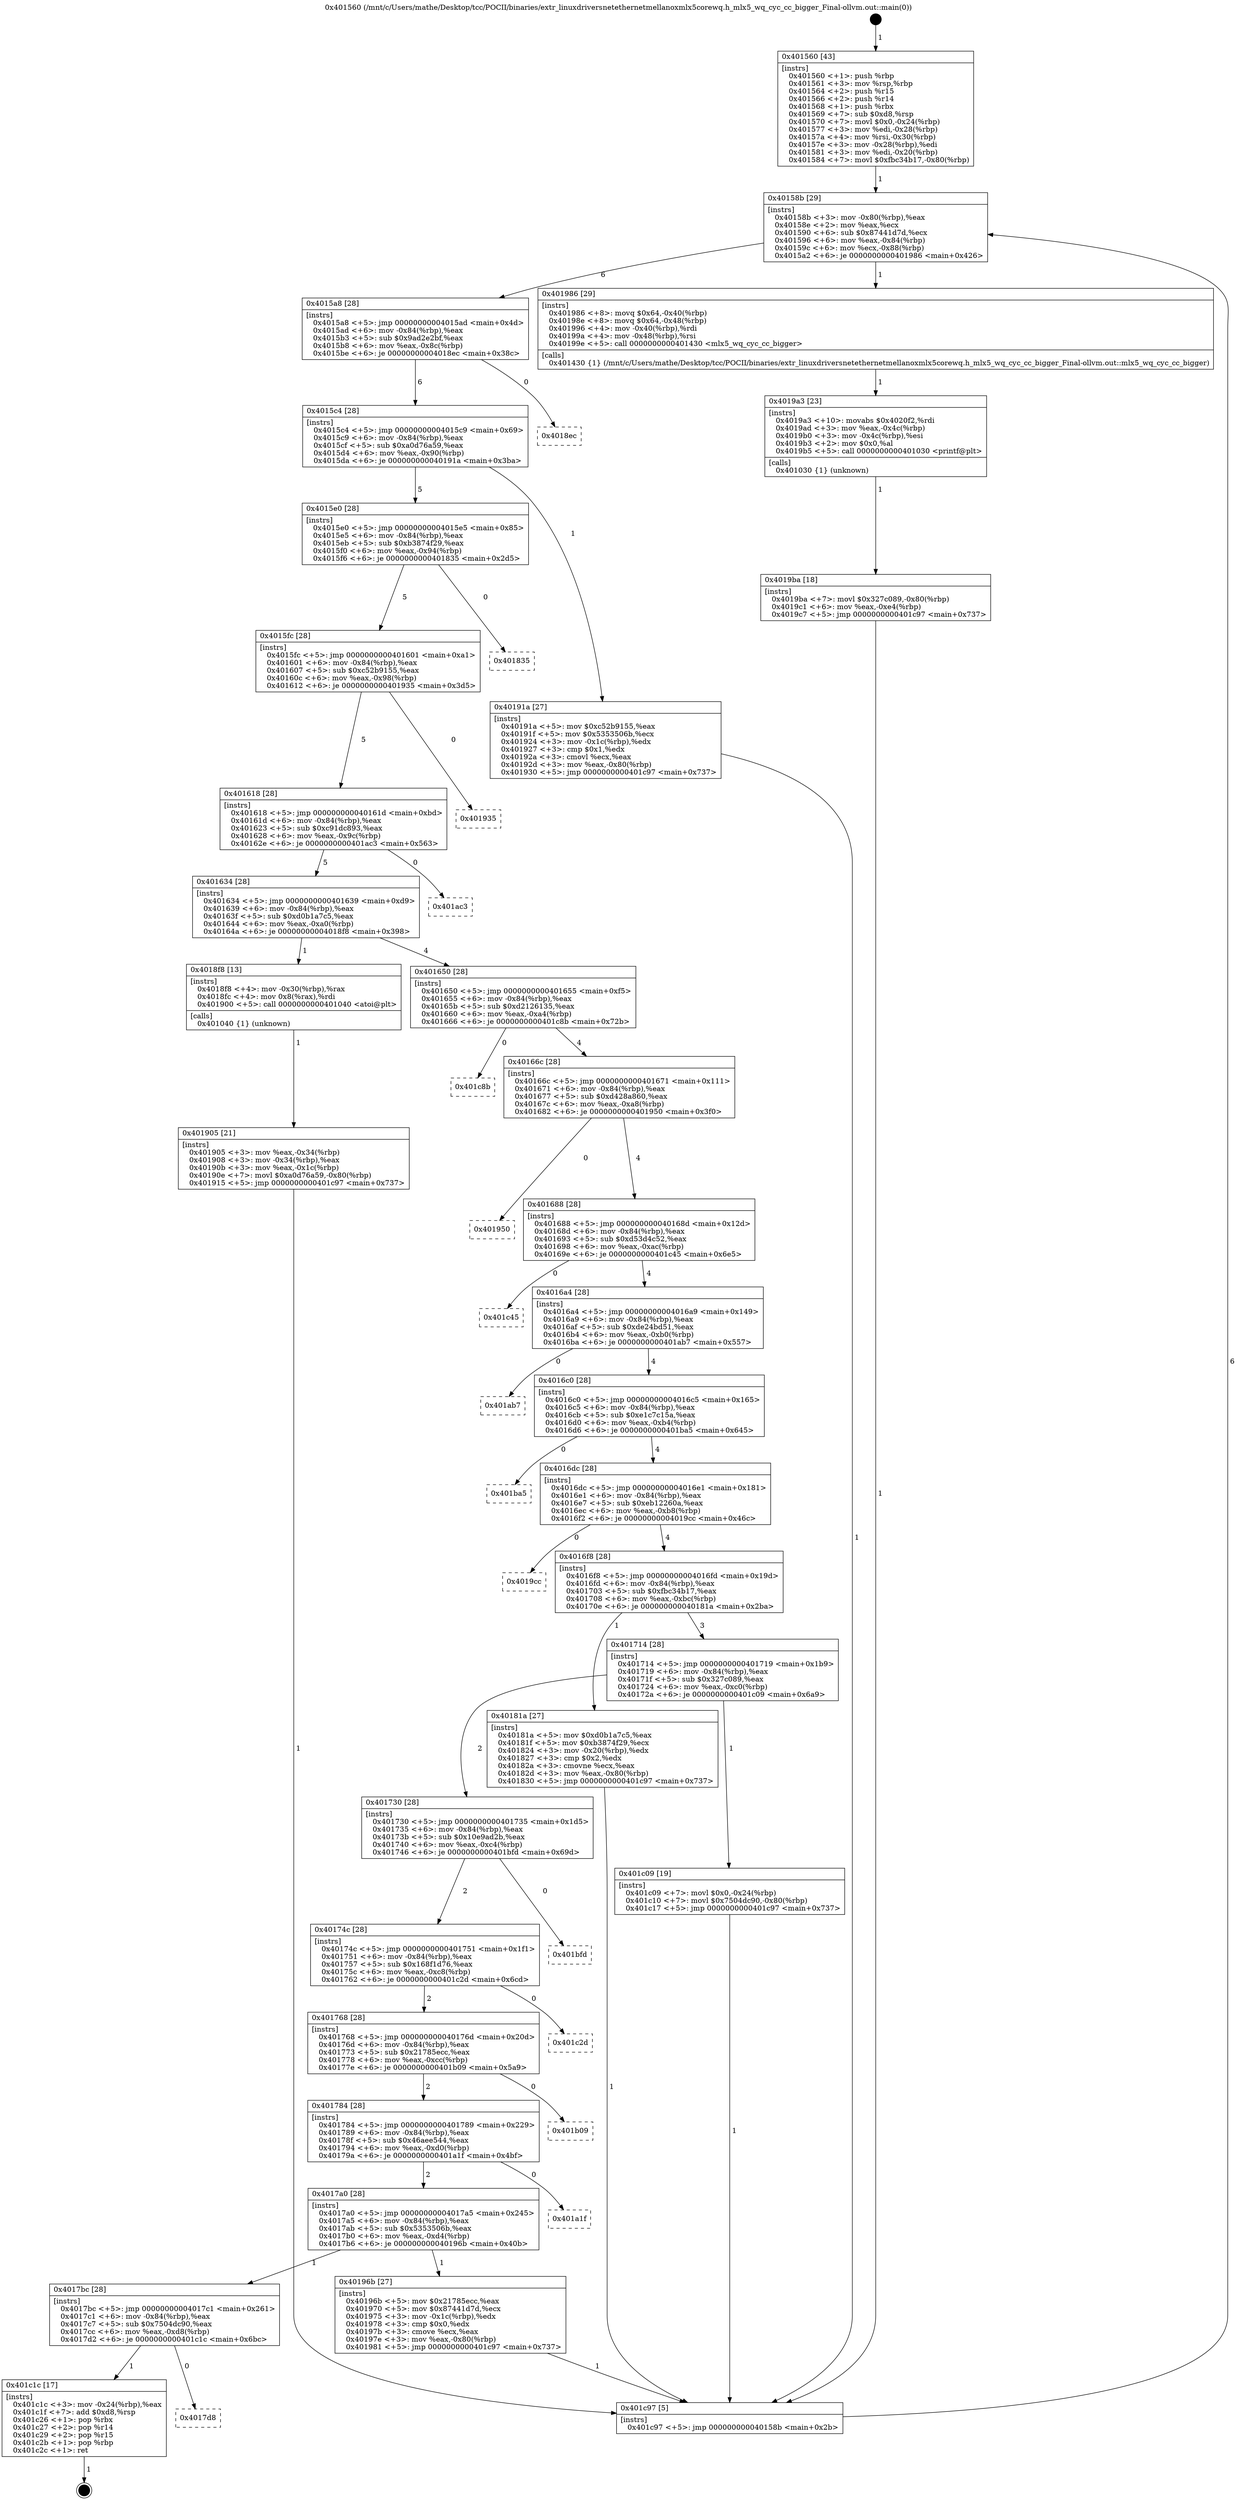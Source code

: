 digraph "0x401560" {
  label = "0x401560 (/mnt/c/Users/mathe/Desktop/tcc/POCII/binaries/extr_linuxdriversnetethernetmellanoxmlx5corewq.h_mlx5_wq_cyc_cc_bigger_Final-ollvm.out::main(0))"
  labelloc = "t"
  node[shape=record]

  Entry [label="",width=0.3,height=0.3,shape=circle,fillcolor=black,style=filled]
  "0x40158b" [label="{
     0x40158b [29]\l
     | [instrs]\l
     &nbsp;&nbsp;0x40158b \<+3\>: mov -0x80(%rbp),%eax\l
     &nbsp;&nbsp;0x40158e \<+2\>: mov %eax,%ecx\l
     &nbsp;&nbsp;0x401590 \<+6\>: sub $0x87441d7d,%ecx\l
     &nbsp;&nbsp;0x401596 \<+6\>: mov %eax,-0x84(%rbp)\l
     &nbsp;&nbsp;0x40159c \<+6\>: mov %ecx,-0x88(%rbp)\l
     &nbsp;&nbsp;0x4015a2 \<+6\>: je 0000000000401986 \<main+0x426\>\l
  }"]
  "0x401986" [label="{
     0x401986 [29]\l
     | [instrs]\l
     &nbsp;&nbsp;0x401986 \<+8\>: movq $0x64,-0x40(%rbp)\l
     &nbsp;&nbsp;0x40198e \<+8\>: movq $0x64,-0x48(%rbp)\l
     &nbsp;&nbsp;0x401996 \<+4\>: mov -0x40(%rbp),%rdi\l
     &nbsp;&nbsp;0x40199a \<+4\>: mov -0x48(%rbp),%rsi\l
     &nbsp;&nbsp;0x40199e \<+5\>: call 0000000000401430 \<mlx5_wq_cyc_cc_bigger\>\l
     | [calls]\l
     &nbsp;&nbsp;0x401430 \{1\} (/mnt/c/Users/mathe/Desktop/tcc/POCII/binaries/extr_linuxdriversnetethernetmellanoxmlx5corewq.h_mlx5_wq_cyc_cc_bigger_Final-ollvm.out::mlx5_wq_cyc_cc_bigger)\l
  }"]
  "0x4015a8" [label="{
     0x4015a8 [28]\l
     | [instrs]\l
     &nbsp;&nbsp;0x4015a8 \<+5\>: jmp 00000000004015ad \<main+0x4d\>\l
     &nbsp;&nbsp;0x4015ad \<+6\>: mov -0x84(%rbp),%eax\l
     &nbsp;&nbsp;0x4015b3 \<+5\>: sub $0x9ad2e2bf,%eax\l
     &nbsp;&nbsp;0x4015b8 \<+6\>: mov %eax,-0x8c(%rbp)\l
     &nbsp;&nbsp;0x4015be \<+6\>: je 00000000004018ec \<main+0x38c\>\l
  }"]
  Exit [label="",width=0.3,height=0.3,shape=circle,fillcolor=black,style=filled,peripheries=2]
  "0x4018ec" [label="{
     0x4018ec\l
  }", style=dashed]
  "0x4015c4" [label="{
     0x4015c4 [28]\l
     | [instrs]\l
     &nbsp;&nbsp;0x4015c4 \<+5\>: jmp 00000000004015c9 \<main+0x69\>\l
     &nbsp;&nbsp;0x4015c9 \<+6\>: mov -0x84(%rbp),%eax\l
     &nbsp;&nbsp;0x4015cf \<+5\>: sub $0xa0d76a59,%eax\l
     &nbsp;&nbsp;0x4015d4 \<+6\>: mov %eax,-0x90(%rbp)\l
     &nbsp;&nbsp;0x4015da \<+6\>: je 000000000040191a \<main+0x3ba\>\l
  }"]
  "0x4017d8" [label="{
     0x4017d8\l
  }", style=dashed]
  "0x40191a" [label="{
     0x40191a [27]\l
     | [instrs]\l
     &nbsp;&nbsp;0x40191a \<+5\>: mov $0xc52b9155,%eax\l
     &nbsp;&nbsp;0x40191f \<+5\>: mov $0x5353506b,%ecx\l
     &nbsp;&nbsp;0x401924 \<+3\>: mov -0x1c(%rbp),%edx\l
     &nbsp;&nbsp;0x401927 \<+3\>: cmp $0x1,%edx\l
     &nbsp;&nbsp;0x40192a \<+3\>: cmovl %ecx,%eax\l
     &nbsp;&nbsp;0x40192d \<+3\>: mov %eax,-0x80(%rbp)\l
     &nbsp;&nbsp;0x401930 \<+5\>: jmp 0000000000401c97 \<main+0x737\>\l
  }"]
  "0x4015e0" [label="{
     0x4015e0 [28]\l
     | [instrs]\l
     &nbsp;&nbsp;0x4015e0 \<+5\>: jmp 00000000004015e5 \<main+0x85\>\l
     &nbsp;&nbsp;0x4015e5 \<+6\>: mov -0x84(%rbp),%eax\l
     &nbsp;&nbsp;0x4015eb \<+5\>: sub $0xb3874f29,%eax\l
     &nbsp;&nbsp;0x4015f0 \<+6\>: mov %eax,-0x94(%rbp)\l
     &nbsp;&nbsp;0x4015f6 \<+6\>: je 0000000000401835 \<main+0x2d5\>\l
  }"]
  "0x401c1c" [label="{
     0x401c1c [17]\l
     | [instrs]\l
     &nbsp;&nbsp;0x401c1c \<+3\>: mov -0x24(%rbp),%eax\l
     &nbsp;&nbsp;0x401c1f \<+7\>: add $0xd8,%rsp\l
     &nbsp;&nbsp;0x401c26 \<+1\>: pop %rbx\l
     &nbsp;&nbsp;0x401c27 \<+2\>: pop %r14\l
     &nbsp;&nbsp;0x401c29 \<+2\>: pop %r15\l
     &nbsp;&nbsp;0x401c2b \<+1\>: pop %rbp\l
     &nbsp;&nbsp;0x401c2c \<+1\>: ret\l
  }"]
  "0x401835" [label="{
     0x401835\l
  }", style=dashed]
  "0x4015fc" [label="{
     0x4015fc [28]\l
     | [instrs]\l
     &nbsp;&nbsp;0x4015fc \<+5\>: jmp 0000000000401601 \<main+0xa1\>\l
     &nbsp;&nbsp;0x401601 \<+6\>: mov -0x84(%rbp),%eax\l
     &nbsp;&nbsp;0x401607 \<+5\>: sub $0xc52b9155,%eax\l
     &nbsp;&nbsp;0x40160c \<+6\>: mov %eax,-0x98(%rbp)\l
     &nbsp;&nbsp;0x401612 \<+6\>: je 0000000000401935 \<main+0x3d5\>\l
  }"]
  "0x4019ba" [label="{
     0x4019ba [18]\l
     | [instrs]\l
     &nbsp;&nbsp;0x4019ba \<+7\>: movl $0x327c089,-0x80(%rbp)\l
     &nbsp;&nbsp;0x4019c1 \<+6\>: mov %eax,-0xe4(%rbp)\l
     &nbsp;&nbsp;0x4019c7 \<+5\>: jmp 0000000000401c97 \<main+0x737\>\l
  }"]
  "0x401935" [label="{
     0x401935\l
  }", style=dashed]
  "0x401618" [label="{
     0x401618 [28]\l
     | [instrs]\l
     &nbsp;&nbsp;0x401618 \<+5\>: jmp 000000000040161d \<main+0xbd\>\l
     &nbsp;&nbsp;0x40161d \<+6\>: mov -0x84(%rbp),%eax\l
     &nbsp;&nbsp;0x401623 \<+5\>: sub $0xc91dc893,%eax\l
     &nbsp;&nbsp;0x401628 \<+6\>: mov %eax,-0x9c(%rbp)\l
     &nbsp;&nbsp;0x40162e \<+6\>: je 0000000000401ac3 \<main+0x563\>\l
  }"]
  "0x4019a3" [label="{
     0x4019a3 [23]\l
     | [instrs]\l
     &nbsp;&nbsp;0x4019a3 \<+10\>: movabs $0x4020f2,%rdi\l
     &nbsp;&nbsp;0x4019ad \<+3\>: mov %eax,-0x4c(%rbp)\l
     &nbsp;&nbsp;0x4019b0 \<+3\>: mov -0x4c(%rbp),%esi\l
     &nbsp;&nbsp;0x4019b3 \<+2\>: mov $0x0,%al\l
     &nbsp;&nbsp;0x4019b5 \<+5\>: call 0000000000401030 \<printf@plt\>\l
     | [calls]\l
     &nbsp;&nbsp;0x401030 \{1\} (unknown)\l
  }"]
  "0x401ac3" [label="{
     0x401ac3\l
  }", style=dashed]
  "0x401634" [label="{
     0x401634 [28]\l
     | [instrs]\l
     &nbsp;&nbsp;0x401634 \<+5\>: jmp 0000000000401639 \<main+0xd9\>\l
     &nbsp;&nbsp;0x401639 \<+6\>: mov -0x84(%rbp),%eax\l
     &nbsp;&nbsp;0x40163f \<+5\>: sub $0xd0b1a7c5,%eax\l
     &nbsp;&nbsp;0x401644 \<+6\>: mov %eax,-0xa0(%rbp)\l
     &nbsp;&nbsp;0x40164a \<+6\>: je 00000000004018f8 \<main+0x398\>\l
  }"]
  "0x4017bc" [label="{
     0x4017bc [28]\l
     | [instrs]\l
     &nbsp;&nbsp;0x4017bc \<+5\>: jmp 00000000004017c1 \<main+0x261\>\l
     &nbsp;&nbsp;0x4017c1 \<+6\>: mov -0x84(%rbp),%eax\l
     &nbsp;&nbsp;0x4017c7 \<+5\>: sub $0x7504dc90,%eax\l
     &nbsp;&nbsp;0x4017cc \<+6\>: mov %eax,-0xd8(%rbp)\l
     &nbsp;&nbsp;0x4017d2 \<+6\>: je 0000000000401c1c \<main+0x6bc\>\l
  }"]
  "0x4018f8" [label="{
     0x4018f8 [13]\l
     | [instrs]\l
     &nbsp;&nbsp;0x4018f8 \<+4\>: mov -0x30(%rbp),%rax\l
     &nbsp;&nbsp;0x4018fc \<+4\>: mov 0x8(%rax),%rdi\l
     &nbsp;&nbsp;0x401900 \<+5\>: call 0000000000401040 \<atoi@plt\>\l
     | [calls]\l
     &nbsp;&nbsp;0x401040 \{1\} (unknown)\l
  }"]
  "0x401650" [label="{
     0x401650 [28]\l
     | [instrs]\l
     &nbsp;&nbsp;0x401650 \<+5\>: jmp 0000000000401655 \<main+0xf5\>\l
     &nbsp;&nbsp;0x401655 \<+6\>: mov -0x84(%rbp),%eax\l
     &nbsp;&nbsp;0x40165b \<+5\>: sub $0xd2126135,%eax\l
     &nbsp;&nbsp;0x401660 \<+6\>: mov %eax,-0xa4(%rbp)\l
     &nbsp;&nbsp;0x401666 \<+6\>: je 0000000000401c8b \<main+0x72b\>\l
  }"]
  "0x40196b" [label="{
     0x40196b [27]\l
     | [instrs]\l
     &nbsp;&nbsp;0x40196b \<+5\>: mov $0x21785ecc,%eax\l
     &nbsp;&nbsp;0x401970 \<+5\>: mov $0x87441d7d,%ecx\l
     &nbsp;&nbsp;0x401975 \<+3\>: mov -0x1c(%rbp),%edx\l
     &nbsp;&nbsp;0x401978 \<+3\>: cmp $0x0,%edx\l
     &nbsp;&nbsp;0x40197b \<+3\>: cmove %ecx,%eax\l
     &nbsp;&nbsp;0x40197e \<+3\>: mov %eax,-0x80(%rbp)\l
     &nbsp;&nbsp;0x401981 \<+5\>: jmp 0000000000401c97 \<main+0x737\>\l
  }"]
  "0x401c8b" [label="{
     0x401c8b\l
  }", style=dashed]
  "0x40166c" [label="{
     0x40166c [28]\l
     | [instrs]\l
     &nbsp;&nbsp;0x40166c \<+5\>: jmp 0000000000401671 \<main+0x111\>\l
     &nbsp;&nbsp;0x401671 \<+6\>: mov -0x84(%rbp),%eax\l
     &nbsp;&nbsp;0x401677 \<+5\>: sub $0xd428a860,%eax\l
     &nbsp;&nbsp;0x40167c \<+6\>: mov %eax,-0xa8(%rbp)\l
     &nbsp;&nbsp;0x401682 \<+6\>: je 0000000000401950 \<main+0x3f0\>\l
  }"]
  "0x4017a0" [label="{
     0x4017a0 [28]\l
     | [instrs]\l
     &nbsp;&nbsp;0x4017a0 \<+5\>: jmp 00000000004017a5 \<main+0x245\>\l
     &nbsp;&nbsp;0x4017a5 \<+6\>: mov -0x84(%rbp),%eax\l
     &nbsp;&nbsp;0x4017ab \<+5\>: sub $0x5353506b,%eax\l
     &nbsp;&nbsp;0x4017b0 \<+6\>: mov %eax,-0xd4(%rbp)\l
     &nbsp;&nbsp;0x4017b6 \<+6\>: je 000000000040196b \<main+0x40b\>\l
  }"]
  "0x401950" [label="{
     0x401950\l
  }", style=dashed]
  "0x401688" [label="{
     0x401688 [28]\l
     | [instrs]\l
     &nbsp;&nbsp;0x401688 \<+5\>: jmp 000000000040168d \<main+0x12d\>\l
     &nbsp;&nbsp;0x40168d \<+6\>: mov -0x84(%rbp),%eax\l
     &nbsp;&nbsp;0x401693 \<+5\>: sub $0xd53d4c52,%eax\l
     &nbsp;&nbsp;0x401698 \<+6\>: mov %eax,-0xac(%rbp)\l
     &nbsp;&nbsp;0x40169e \<+6\>: je 0000000000401c45 \<main+0x6e5\>\l
  }"]
  "0x401a1f" [label="{
     0x401a1f\l
  }", style=dashed]
  "0x401c45" [label="{
     0x401c45\l
  }", style=dashed]
  "0x4016a4" [label="{
     0x4016a4 [28]\l
     | [instrs]\l
     &nbsp;&nbsp;0x4016a4 \<+5\>: jmp 00000000004016a9 \<main+0x149\>\l
     &nbsp;&nbsp;0x4016a9 \<+6\>: mov -0x84(%rbp),%eax\l
     &nbsp;&nbsp;0x4016af \<+5\>: sub $0xde24bd51,%eax\l
     &nbsp;&nbsp;0x4016b4 \<+6\>: mov %eax,-0xb0(%rbp)\l
     &nbsp;&nbsp;0x4016ba \<+6\>: je 0000000000401ab7 \<main+0x557\>\l
  }"]
  "0x401784" [label="{
     0x401784 [28]\l
     | [instrs]\l
     &nbsp;&nbsp;0x401784 \<+5\>: jmp 0000000000401789 \<main+0x229\>\l
     &nbsp;&nbsp;0x401789 \<+6\>: mov -0x84(%rbp),%eax\l
     &nbsp;&nbsp;0x40178f \<+5\>: sub $0x46aee544,%eax\l
     &nbsp;&nbsp;0x401794 \<+6\>: mov %eax,-0xd0(%rbp)\l
     &nbsp;&nbsp;0x40179a \<+6\>: je 0000000000401a1f \<main+0x4bf\>\l
  }"]
  "0x401ab7" [label="{
     0x401ab7\l
  }", style=dashed]
  "0x4016c0" [label="{
     0x4016c0 [28]\l
     | [instrs]\l
     &nbsp;&nbsp;0x4016c0 \<+5\>: jmp 00000000004016c5 \<main+0x165\>\l
     &nbsp;&nbsp;0x4016c5 \<+6\>: mov -0x84(%rbp),%eax\l
     &nbsp;&nbsp;0x4016cb \<+5\>: sub $0xe1c7c15a,%eax\l
     &nbsp;&nbsp;0x4016d0 \<+6\>: mov %eax,-0xb4(%rbp)\l
     &nbsp;&nbsp;0x4016d6 \<+6\>: je 0000000000401ba5 \<main+0x645\>\l
  }"]
  "0x401b09" [label="{
     0x401b09\l
  }", style=dashed]
  "0x401ba5" [label="{
     0x401ba5\l
  }", style=dashed]
  "0x4016dc" [label="{
     0x4016dc [28]\l
     | [instrs]\l
     &nbsp;&nbsp;0x4016dc \<+5\>: jmp 00000000004016e1 \<main+0x181\>\l
     &nbsp;&nbsp;0x4016e1 \<+6\>: mov -0x84(%rbp),%eax\l
     &nbsp;&nbsp;0x4016e7 \<+5\>: sub $0xeb12260a,%eax\l
     &nbsp;&nbsp;0x4016ec \<+6\>: mov %eax,-0xb8(%rbp)\l
     &nbsp;&nbsp;0x4016f2 \<+6\>: je 00000000004019cc \<main+0x46c\>\l
  }"]
  "0x401768" [label="{
     0x401768 [28]\l
     | [instrs]\l
     &nbsp;&nbsp;0x401768 \<+5\>: jmp 000000000040176d \<main+0x20d\>\l
     &nbsp;&nbsp;0x40176d \<+6\>: mov -0x84(%rbp),%eax\l
     &nbsp;&nbsp;0x401773 \<+5\>: sub $0x21785ecc,%eax\l
     &nbsp;&nbsp;0x401778 \<+6\>: mov %eax,-0xcc(%rbp)\l
     &nbsp;&nbsp;0x40177e \<+6\>: je 0000000000401b09 \<main+0x5a9\>\l
  }"]
  "0x4019cc" [label="{
     0x4019cc\l
  }", style=dashed]
  "0x4016f8" [label="{
     0x4016f8 [28]\l
     | [instrs]\l
     &nbsp;&nbsp;0x4016f8 \<+5\>: jmp 00000000004016fd \<main+0x19d\>\l
     &nbsp;&nbsp;0x4016fd \<+6\>: mov -0x84(%rbp),%eax\l
     &nbsp;&nbsp;0x401703 \<+5\>: sub $0xfbc34b17,%eax\l
     &nbsp;&nbsp;0x401708 \<+6\>: mov %eax,-0xbc(%rbp)\l
     &nbsp;&nbsp;0x40170e \<+6\>: je 000000000040181a \<main+0x2ba\>\l
  }"]
  "0x401c2d" [label="{
     0x401c2d\l
  }", style=dashed]
  "0x40181a" [label="{
     0x40181a [27]\l
     | [instrs]\l
     &nbsp;&nbsp;0x40181a \<+5\>: mov $0xd0b1a7c5,%eax\l
     &nbsp;&nbsp;0x40181f \<+5\>: mov $0xb3874f29,%ecx\l
     &nbsp;&nbsp;0x401824 \<+3\>: mov -0x20(%rbp),%edx\l
     &nbsp;&nbsp;0x401827 \<+3\>: cmp $0x2,%edx\l
     &nbsp;&nbsp;0x40182a \<+3\>: cmovne %ecx,%eax\l
     &nbsp;&nbsp;0x40182d \<+3\>: mov %eax,-0x80(%rbp)\l
     &nbsp;&nbsp;0x401830 \<+5\>: jmp 0000000000401c97 \<main+0x737\>\l
  }"]
  "0x401714" [label="{
     0x401714 [28]\l
     | [instrs]\l
     &nbsp;&nbsp;0x401714 \<+5\>: jmp 0000000000401719 \<main+0x1b9\>\l
     &nbsp;&nbsp;0x401719 \<+6\>: mov -0x84(%rbp),%eax\l
     &nbsp;&nbsp;0x40171f \<+5\>: sub $0x327c089,%eax\l
     &nbsp;&nbsp;0x401724 \<+6\>: mov %eax,-0xc0(%rbp)\l
     &nbsp;&nbsp;0x40172a \<+6\>: je 0000000000401c09 \<main+0x6a9\>\l
  }"]
  "0x401c97" [label="{
     0x401c97 [5]\l
     | [instrs]\l
     &nbsp;&nbsp;0x401c97 \<+5\>: jmp 000000000040158b \<main+0x2b\>\l
  }"]
  "0x401560" [label="{
     0x401560 [43]\l
     | [instrs]\l
     &nbsp;&nbsp;0x401560 \<+1\>: push %rbp\l
     &nbsp;&nbsp;0x401561 \<+3\>: mov %rsp,%rbp\l
     &nbsp;&nbsp;0x401564 \<+2\>: push %r15\l
     &nbsp;&nbsp;0x401566 \<+2\>: push %r14\l
     &nbsp;&nbsp;0x401568 \<+1\>: push %rbx\l
     &nbsp;&nbsp;0x401569 \<+7\>: sub $0xd8,%rsp\l
     &nbsp;&nbsp;0x401570 \<+7\>: movl $0x0,-0x24(%rbp)\l
     &nbsp;&nbsp;0x401577 \<+3\>: mov %edi,-0x28(%rbp)\l
     &nbsp;&nbsp;0x40157a \<+4\>: mov %rsi,-0x30(%rbp)\l
     &nbsp;&nbsp;0x40157e \<+3\>: mov -0x28(%rbp),%edi\l
     &nbsp;&nbsp;0x401581 \<+3\>: mov %edi,-0x20(%rbp)\l
     &nbsp;&nbsp;0x401584 \<+7\>: movl $0xfbc34b17,-0x80(%rbp)\l
  }"]
  "0x401905" [label="{
     0x401905 [21]\l
     | [instrs]\l
     &nbsp;&nbsp;0x401905 \<+3\>: mov %eax,-0x34(%rbp)\l
     &nbsp;&nbsp;0x401908 \<+3\>: mov -0x34(%rbp),%eax\l
     &nbsp;&nbsp;0x40190b \<+3\>: mov %eax,-0x1c(%rbp)\l
     &nbsp;&nbsp;0x40190e \<+7\>: movl $0xa0d76a59,-0x80(%rbp)\l
     &nbsp;&nbsp;0x401915 \<+5\>: jmp 0000000000401c97 \<main+0x737\>\l
  }"]
  "0x40174c" [label="{
     0x40174c [28]\l
     | [instrs]\l
     &nbsp;&nbsp;0x40174c \<+5\>: jmp 0000000000401751 \<main+0x1f1\>\l
     &nbsp;&nbsp;0x401751 \<+6\>: mov -0x84(%rbp),%eax\l
     &nbsp;&nbsp;0x401757 \<+5\>: sub $0x168f1d76,%eax\l
     &nbsp;&nbsp;0x40175c \<+6\>: mov %eax,-0xc8(%rbp)\l
     &nbsp;&nbsp;0x401762 \<+6\>: je 0000000000401c2d \<main+0x6cd\>\l
  }"]
  "0x401c09" [label="{
     0x401c09 [19]\l
     | [instrs]\l
     &nbsp;&nbsp;0x401c09 \<+7\>: movl $0x0,-0x24(%rbp)\l
     &nbsp;&nbsp;0x401c10 \<+7\>: movl $0x7504dc90,-0x80(%rbp)\l
     &nbsp;&nbsp;0x401c17 \<+5\>: jmp 0000000000401c97 \<main+0x737\>\l
  }"]
  "0x401730" [label="{
     0x401730 [28]\l
     | [instrs]\l
     &nbsp;&nbsp;0x401730 \<+5\>: jmp 0000000000401735 \<main+0x1d5\>\l
     &nbsp;&nbsp;0x401735 \<+6\>: mov -0x84(%rbp),%eax\l
     &nbsp;&nbsp;0x40173b \<+5\>: sub $0x10e9ad2b,%eax\l
     &nbsp;&nbsp;0x401740 \<+6\>: mov %eax,-0xc4(%rbp)\l
     &nbsp;&nbsp;0x401746 \<+6\>: je 0000000000401bfd \<main+0x69d\>\l
  }"]
  "0x401bfd" [label="{
     0x401bfd\l
  }", style=dashed]
  Entry -> "0x401560" [label=" 1"]
  "0x40158b" -> "0x401986" [label=" 1"]
  "0x40158b" -> "0x4015a8" [label=" 6"]
  "0x401c1c" -> Exit [label=" 1"]
  "0x4015a8" -> "0x4018ec" [label=" 0"]
  "0x4015a8" -> "0x4015c4" [label=" 6"]
  "0x4017bc" -> "0x4017d8" [label=" 0"]
  "0x4015c4" -> "0x40191a" [label=" 1"]
  "0x4015c4" -> "0x4015e0" [label=" 5"]
  "0x4017bc" -> "0x401c1c" [label=" 1"]
  "0x4015e0" -> "0x401835" [label=" 0"]
  "0x4015e0" -> "0x4015fc" [label=" 5"]
  "0x401c09" -> "0x401c97" [label=" 1"]
  "0x4015fc" -> "0x401935" [label=" 0"]
  "0x4015fc" -> "0x401618" [label=" 5"]
  "0x4019ba" -> "0x401c97" [label=" 1"]
  "0x401618" -> "0x401ac3" [label=" 0"]
  "0x401618" -> "0x401634" [label=" 5"]
  "0x4019a3" -> "0x4019ba" [label=" 1"]
  "0x401634" -> "0x4018f8" [label=" 1"]
  "0x401634" -> "0x401650" [label=" 4"]
  "0x401986" -> "0x4019a3" [label=" 1"]
  "0x401650" -> "0x401c8b" [label=" 0"]
  "0x401650" -> "0x40166c" [label=" 4"]
  "0x40196b" -> "0x401c97" [label=" 1"]
  "0x40166c" -> "0x401950" [label=" 0"]
  "0x40166c" -> "0x401688" [label=" 4"]
  "0x4017a0" -> "0x40196b" [label=" 1"]
  "0x401688" -> "0x401c45" [label=" 0"]
  "0x401688" -> "0x4016a4" [label=" 4"]
  "0x4017a0" -> "0x4017bc" [label=" 1"]
  "0x4016a4" -> "0x401ab7" [label=" 0"]
  "0x4016a4" -> "0x4016c0" [label=" 4"]
  "0x401784" -> "0x401a1f" [label=" 0"]
  "0x4016c0" -> "0x401ba5" [label=" 0"]
  "0x4016c0" -> "0x4016dc" [label=" 4"]
  "0x401784" -> "0x4017a0" [label=" 2"]
  "0x4016dc" -> "0x4019cc" [label=" 0"]
  "0x4016dc" -> "0x4016f8" [label=" 4"]
  "0x401768" -> "0x401b09" [label=" 0"]
  "0x4016f8" -> "0x40181a" [label=" 1"]
  "0x4016f8" -> "0x401714" [label=" 3"]
  "0x40181a" -> "0x401c97" [label=" 1"]
  "0x401560" -> "0x40158b" [label=" 1"]
  "0x401c97" -> "0x40158b" [label=" 6"]
  "0x4018f8" -> "0x401905" [label=" 1"]
  "0x401905" -> "0x401c97" [label=" 1"]
  "0x40191a" -> "0x401c97" [label=" 1"]
  "0x401768" -> "0x401784" [label=" 2"]
  "0x401714" -> "0x401c09" [label=" 1"]
  "0x401714" -> "0x401730" [label=" 2"]
  "0x40174c" -> "0x401c2d" [label=" 0"]
  "0x401730" -> "0x401bfd" [label=" 0"]
  "0x401730" -> "0x40174c" [label=" 2"]
  "0x40174c" -> "0x401768" [label=" 2"]
}
